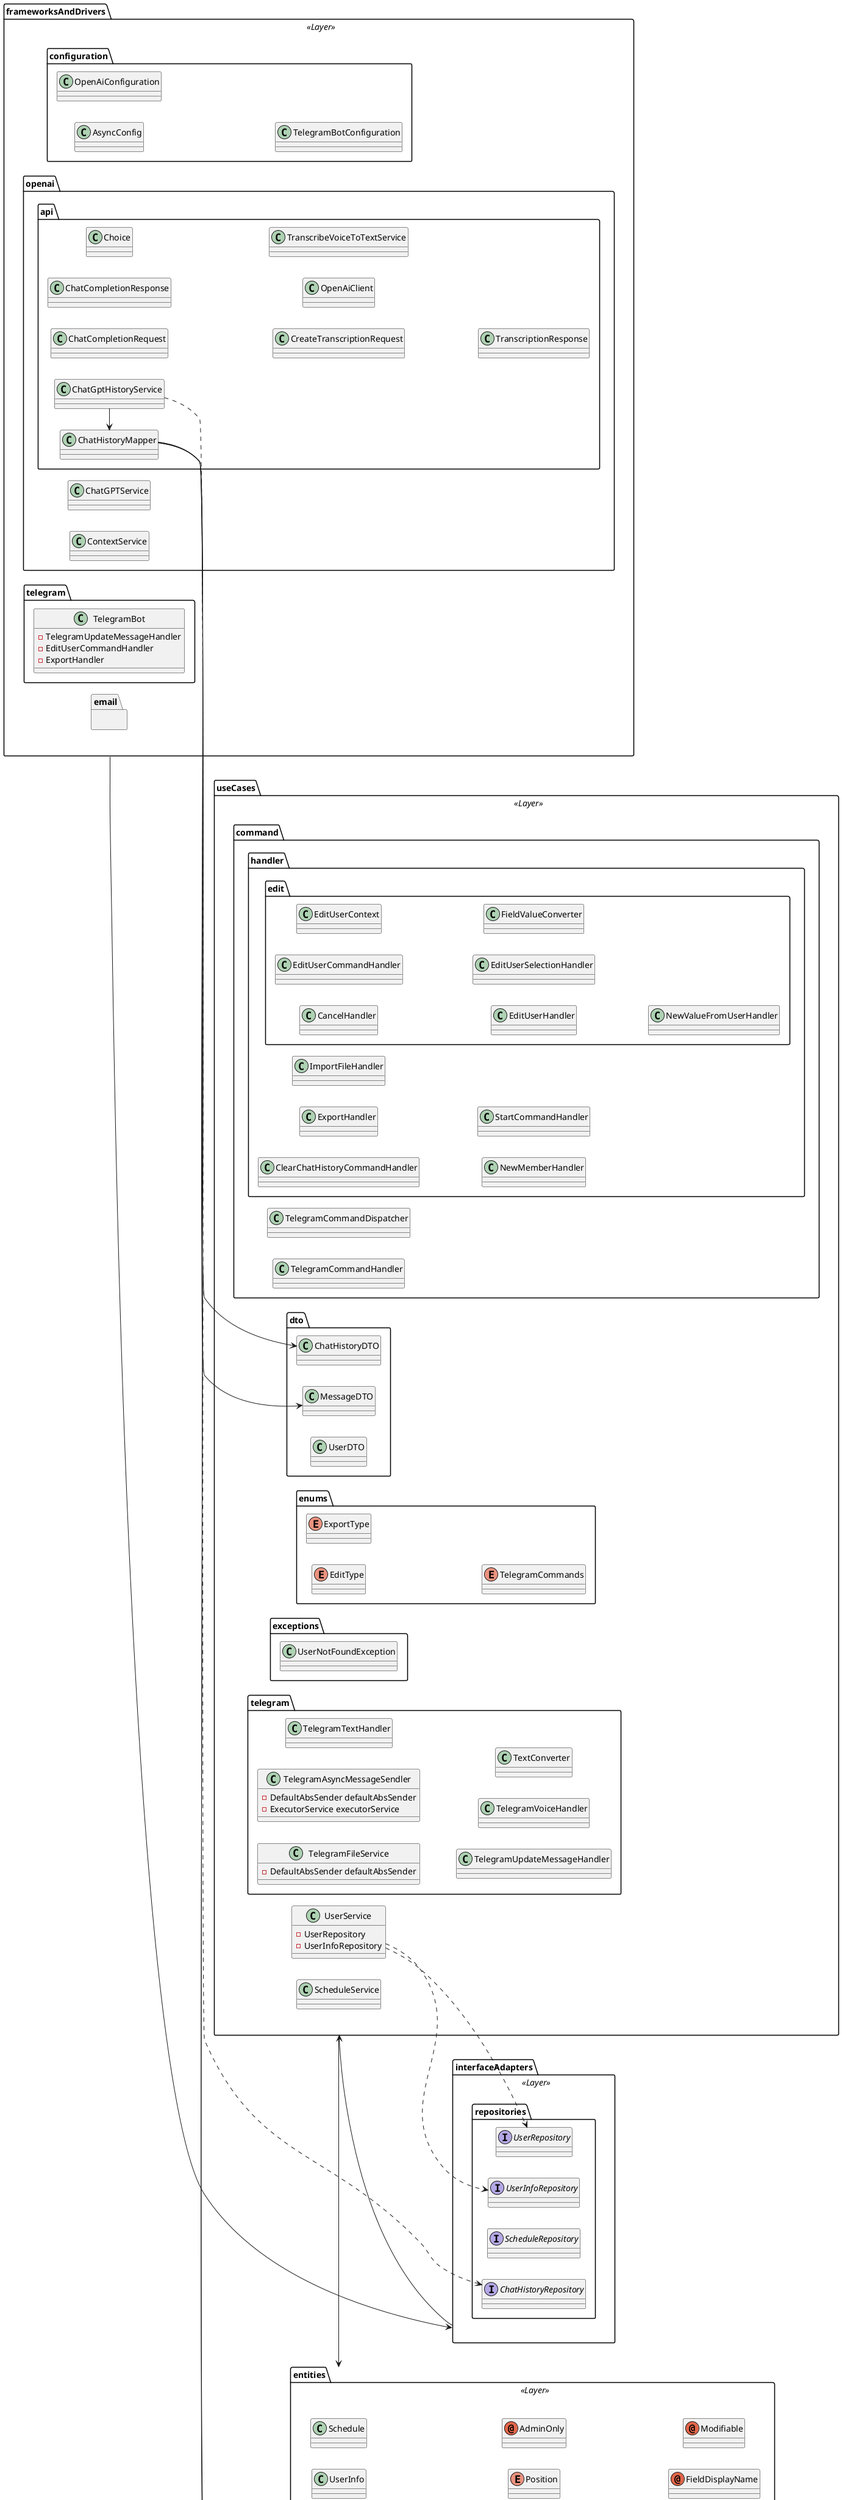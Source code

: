 @startuml architecture

left to right direction

package frameworksAndDrivers <<Layer>> {
    package configuration {
        class AsyncConfig
        class OpenAiConfiguration
        class TelegramBotConfiguration
    }

    package openai {
        class ChatGPTService
        class ContextService
        package api {
            class ChatCompletionRequest
            class ChatCompletionResponse
            class ChatGptHistoryService
            class ChatHistoryMapper
            class Choice
            class CreateTranscriptionRequest
            class OpenAiClient
            class TranscribeVoiceToTextService
            class TranscriptionResponse
        }
    }

    package telegram {
        class TelegramBot {
            - TelegramUpdateMessageHandler
            - EditUserCommandHandler
            - ExportHandler
        }
    }

    package email {
    }
}

package interfaceAdapters <<Layer>> {
    package repositories {
        interface UserRepository
        interface UserInfoRepository
        interface ScheduleRepository
        interface ChatHistoryRepository
    }
}

package useCases <<Layer>> {
    package command {
        class TelegramCommandDispatcher
        class TelegramCommandHandler

        package handler {
            class ClearChatHistoryCommandHandler
            class ExportHandler
            class ImportFileHandler
            class NewMemberHandler
            class StartCommandHandler

            package edit {
                class CancelHandler
                class EditUserCommandHandler
                class EditUserContext
                class EditUserHandler
                class EditUserSelectionHandler
                class FieldValueConverter
                class NewValueFromUserHandler
            }
        }
    }
    package dto {
        class ChatHistoryDTO
        class MessageDTO
        class UserDTO
    }
    package enums {
        enum EditType
        enum ExportType
        enum TelegramCommands
    }
    package exceptions {
        class UserNotFoundException
    }
    package telegram {
        class TelegramFileService {
            - DefaultAbsSender defaultAbsSender
        }
        class TelegramAsyncMessageSendler {
            - DefaultAbsSender defaultAbsSender
            - ExecutorService executorService
        }
        class TelegramTextHandler
        class TelegramUpdateMessageHandler
        class TelegramVoiceHandler
        class TextConverter
    }
    class UserService {
        - UserRepository
        - UserInfoRepository
    }
    class ScheduleService {

    }
}

package entities <<Layer>> {
    class User
    class UserInfo
    class Schedule
    class ChatHistory
    class Message
    enum Role
    enum Position
    annotation AdminOnly
    annotation Displayable
    annotation FieldDisplayName
    annotation Modifiable
}

UserService ..> UserRepository
UserService ..> UserInfoRepository
ChatGptHistoryService ..> ChatHistoryRepository
ChatGptHistoryService -> ChatHistoryMapper
ChatHistoryMapper --> ChatHistoryDTO
ChatHistoryMapper --> MessageDTO
ChatHistoryMapper --> ChatHistory
ChatHistoryMapper --> Message


frameworksAndDrivers -> interfaceAdapters
interfaceAdapters -> useCases
useCases -> entities

@enduml
